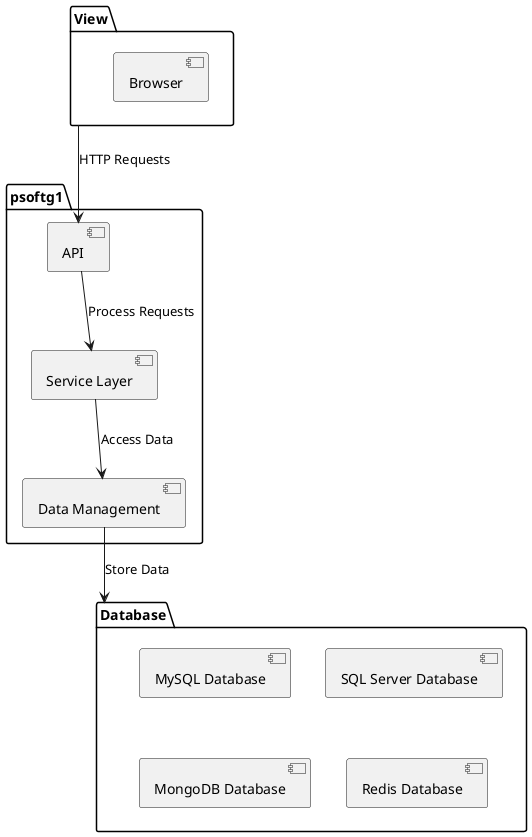 @startuml

package View {
  [Browser]
}

package psoftg1 {
  [API]
  [Service Layer]
  [Data Management]
}

package Database {
    [MySQL Database]
    [SQL Server Database]
    [MongoDB Database]
    [Redis Database]
}

View --> [API] : HTTP Requests
[API] --> [Service Layer] : Process Requests
[Service Layer] --> [Data Management] : Access Data
[Data Management] --> Database : Store Data

@enduml
